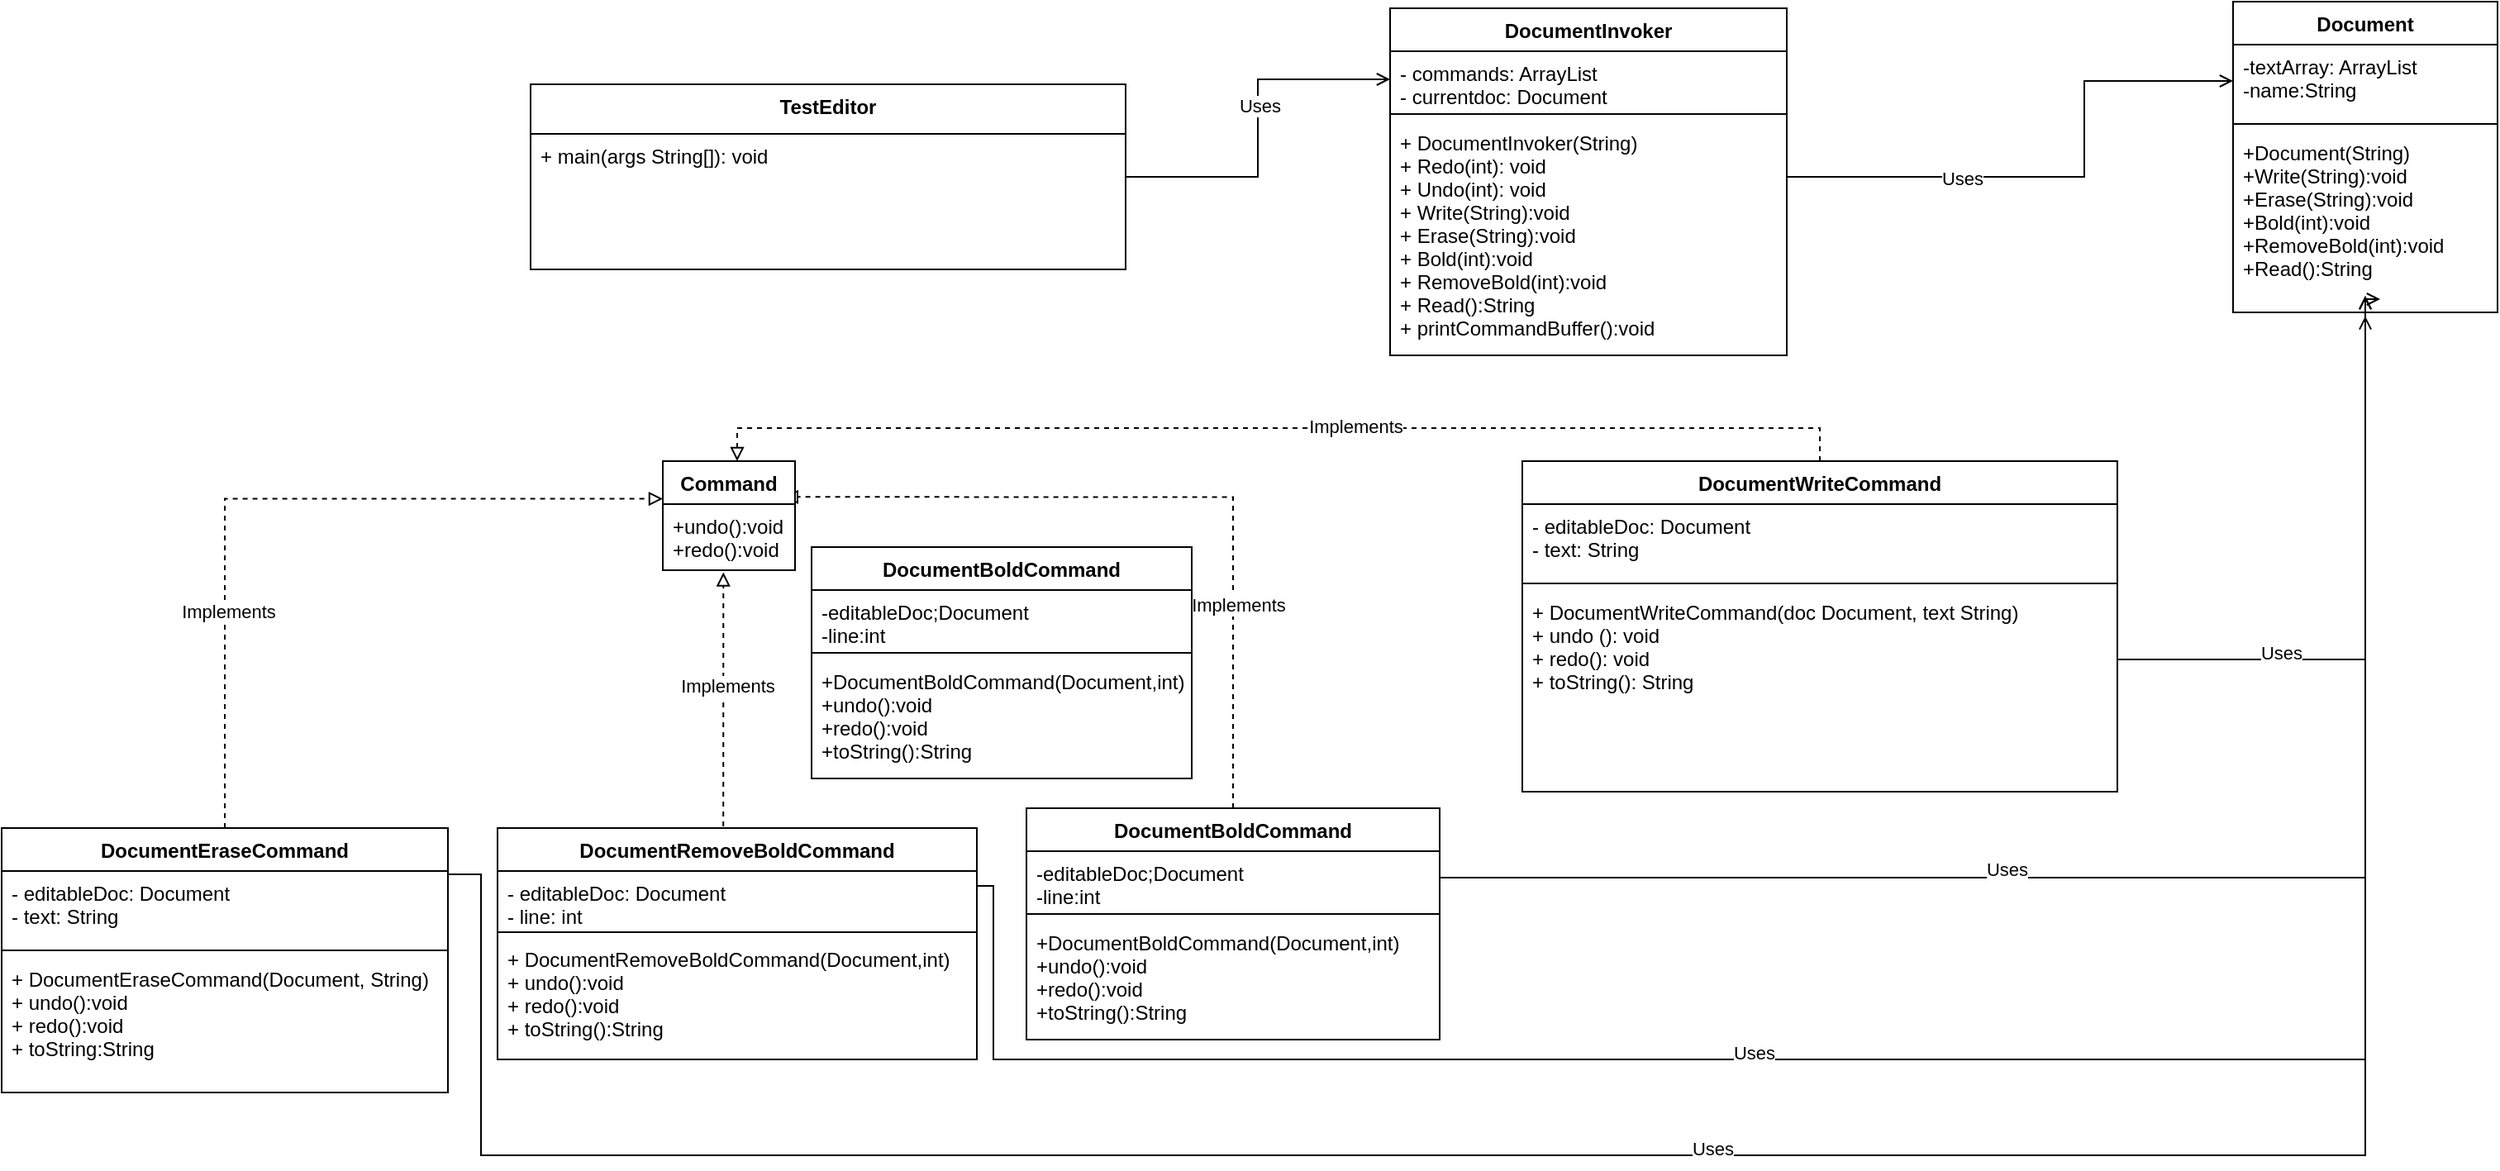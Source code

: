 <mxfile version="13.10.1" type="github">
  <diagram id="gipwhu5lE7akxA2x__t_" name="Page-1">
    <mxGraphModel dx="2066" dy="1161" grid="1" gridSize="10" guides="1" tooltips="1" connect="1" arrows="1" fold="1" page="1" pageScale="1" pageWidth="850" pageHeight="1100" math="0" shadow="0">
      <root>
        <mxCell id="0" />
        <mxCell id="1" parent="0" />
        <mxCell id="SA7CHUhkUmkVCsYWN8fS-1" value="DocumentWriteCommand" style="swimlane;fontStyle=1;align=center;verticalAlign=top;childLayout=stackLayout;horizontal=1;startSize=26;horizontalStack=0;resizeParent=1;resizeParentMax=0;resizeLast=0;collapsible=1;marginBottom=0;" parent="1" vertex="1">
          <mxGeometry x="1280" y="448" width="360" height="200" as="geometry" />
        </mxCell>
        <mxCell id="SA7CHUhkUmkVCsYWN8fS-2" value="- editableDoc: Document&#xa;- text: String" style="text;strokeColor=none;fillColor=none;align=left;verticalAlign=top;spacingLeft=4;spacingRight=4;overflow=hidden;rotatable=0;points=[[0,0.5],[1,0.5]];portConstraint=eastwest;" parent="SA7CHUhkUmkVCsYWN8fS-1" vertex="1">
          <mxGeometry y="26" width="360" height="44" as="geometry" />
        </mxCell>
        <mxCell id="SA7CHUhkUmkVCsYWN8fS-3" value="" style="line;strokeWidth=1;fillColor=none;align=left;verticalAlign=middle;spacingTop=-1;spacingLeft=3;spacingRight=3;rotatable=0;labelPosition=right;points=[];portConstraint=eastwest;" parent="SA7CHUhkUmkVCsYWN8fS-1" vertex="1">
          <mxGeometry y="70" width="360" height="8" as="geometry" />
        </mxCell>
        <mxCell id="SA7CHUhkUmkVCsYWN8fS-4" value="+ DocumentWriteCommand(doc Document, text String)&#xa;+ undo (): void&#xa;+ redo(): void&#xa;+ toString(): String" style="text;strokeColor=none;fillColor=none;align=left;verticalAlign=top;spacingLeft=4;spacingRight=4;overflow=hidden;rotatable=0;points=[[0,0.5],[1,0.5]];portConstraint=eastwest;" parent="SA7CHUhkUmkVCsYWN8fS-1" vertex="1">
          <mxGeometry y="78" width="360" height="122" as="geometry" />
        </mxCell>
        <mxCell id="SA7CHUhkUmkVCsYWN8fS-5" style="edgeStyle=orthogonalEdgeStyle;rounded=0;orthogonalLoop=1;jettySize=auto;html=1;entryX=0;entryY=0.5;entryDx=0;entryDy=0;endArrow=open;endFill=0;" parent="1" source="SA7CHUhkUmkVCsYWN8fS-7" target="SA7CHUhkUmkVCsYWN8fS-36" edge="1">
          <mxGeometry relative="1" as="geometry" />
        </mxCell>
        <mxCell id="SA7CHUhkUmkVCsYWN8fS-6" value="Uses" style="edgeLabel;html=1;align=center;verticalAlign=middle;resizable=0;points=[];" parent="SA7CHUhkUmkVCsYWN8fS-5" vertex="1" connectable="0">
          <mxGeometry x="0.123" y="-1" relative="1" as="geometry">
            <mxPoint as="offset" />
          </mxGeometry>
        </mxCell>
        <mxCell id="SA7CHUhkUmkVCsYWN8fS-7" value="TestEditor" style="swimlane;fontStyle=1;align=center;verticalAlign=top;childLayout=stackLayout;horizontal=1;startSize=30;horizontalStack=0;resizeParent=1;resizeParentMax=0;resizeLast=0;collapsible=1;marginBottom=0;" parent="1" vertex="1">
          <mxGeometry x="680" y="220" width="360" height="112" as="geometry">
            <mxRectangle x="200" y="220" width="90" height="30" as="alternateBounds" />
          </mxGeometry>
        </mxCell>
        <mxCell id="SA7CHUhkUmkVCsYWN8fS-8" value="+ main(args String[]): void" style="text;strokeColor=none;fillColor=none;align=left;verticalAlign=top;spacingLeft=4;spacingRight=4;overflow=hidden;rotatable=0;points=[[0,0.5],[1,0.5]];portConstraint=eastwest;" parent="SA7CHUhkUmkVCsYWN8fS-7" vertex="1">
          <mxGeometry y="30" width="360" height="82" as="geometry" />
        </mxCell>
        <mxCell id="SA7CHUhkUmkVCsYWN8fS-13" value="Document" style="swimlane;fontStyle=1;align=center;verticalAlign=top;childLayout=stackLayout;horizontal=1;startSize=26;horizontalStack=0;resizeParent=1;resizeParentMax=0;resizeLast=0;collapsible=1;marginBottom=0;" parent="1" vertex="1">
          <mxGeometry x="1710" y="170" width="160" height="188" as="geometry" />
        </mxCell>
        <mxCell id="SA7CHUhkUmkVCsYWN8fS-14" value="-textArray: ArrayList&#xa;-name:String" style="text;strokeColor=none;fillColor=none;align=left;verticalAlign=top;spacingLeft=4;spacingRight=4;overflow=hidden;rotatable=0;points=[[0,0.5],[1,0.5]];portConstraint=eastwest;" parent="SA7CHUhkUmkVCsYWN8fS-13" vertex="1">
          <mxGeometry y="26" width="160" height="44" as="geometry" />
        </mxCell>
        <mxCell id="SA7CHUhkUmkVCsYWN8fS-15" value="" style="line;strokeWidth=1;fillColor=none;align=left;verticalAlign=middle;spacingTop=-1;spacingLeft=3;spacingRight=3;rotatable=0;labelPosition=right;points=[];portConstraint=eastwest;" parent="SA7CHUhkUmkVCsYWN8fS-13" vertex="1">
          <mxGeometry y="70" width="160" height="8" as="geometry" />
        </mxCell>
        <mxCell id="SA7CHUhkUmkVCsYWN8fS-16" value="+Document(String)&#xa;+Write(String):void&#xa;+Erase(String):void&#xa;+Bold(int):void&#xa;+RemoveBold(int):void&#xa;+Read():String" style="text;strokeColor=none;fillColor=none;align=left;verticalAlign=top;spacingLeft=4;spacingRight=4;overflow=hidden;rotatable=0;points=[[0,0.5],[1,0.5]];portConstraint=eastwest;" parent="SA7CHUhkUmkVCsYWN8fS-13" vertex="1">
          <mxGeometry y="78" width="160" height="110" as="geometry" />
        </mxCell>
        <mxCell id="SA7CHUhkUmkVCsYWN8fS-17" style="edgeStyle=orthogonalEdgeStyle;rounded=0;orthogonalLoop=1;jettySize=auto;html=1;entryX=0.917;entryY=-0.108;entryDx=0;entryDy=0;dashed=1;endArrow=block;endFill=0;entryPerimeter=0;" parent="1" source="SA7CHUhkUmkVCsYWN8fS-19" target="SA7CHUhkUmkVCsYWN8fS-52" edge="1">
          <mxGeometry relative="1" as="geometry">
            <mxPoint x="885" y="487" as="targetPoint" />
          </mxGeometry>
        </mxCell>
        <mxCell id="SA7CHUhkUmkVCsYWN8fS-18" value="Implements" style="edgeLabel;html=1;align=center;verticalAlign=middle;resizable=0;points=[];" parent="SA7CHUhkUmkVCsYWN8fS-17" vertex="1" connectable="0">
          <mxGeometry x="-0.462" y="-3" relative="1" as="geometry">
            <mxPoint as="offset" />
          </mxGeometry>
        </mxCell>
        <mxCell id="SA7CHUhkUmkVCsYWN8fS-19" value="DocumentBoldCommand" style="swimlane;fontStyle=1;align=center;verticalAlign=top;childLayout=stackLayout;horizontal=1;startSize=26;horizontalStack=0;resizeParent=1;resizeParentMax=0;resizeLast=0;collapsible=1;marginBottom=0;" parent="1" vertex="1">
          <mxGeometry x="980" y="658" width="250" height="140" as="geometry" />
        </mxCell>
        <mxCell id="SA7CHUhkUmkVCsYWN8fS-20" value="-editableDoc;Document&#xa;-line:int" style="text;strokeColor=none;fillColor=none;align=left;verticalAlign=top;spacingLeft=4;spacingRight=4;overflow=hidden;rotatable=0;points=[[0,0.5],[1,0.5]];portConstraint=eastwest;" parent="SA7CHUhkUmkVCsYWN8fS-19" vertex="1">
          <mxGeometry y="26" width="250" height="34" as="geometry" />
        </mxCell>
        <mxCell id="SA7CHUhkUmkVCsYWN8fS-21" value="" style="line;strokeWidth=1;fillColor=none;align=left;verticalAlign=middle;spacingTop=-1;spacingLeft=3;spacingRight=3;rotatable=0;labelPosition=right;points=[];portConstraint=eastwest;" parent="SA7CHUhkUmkVCsYWN8fS-19" vertex="1">
          <mxGeometry y="60" width="250" height="8" as="geometry" />
        </mxCell>
        <mxCell id="SA7CHUhkUmkVCsYWN8fS-22" value="+DocumentBoldCommand(Document,int)&#xa;+undo():void&#xa;+redo():void&#xa;+toString():String" style="text;strokeColor=none;fillColor=none;align=left;verticalAlign=top;spacingLeft=4;spacingRight=4;overflow=hidden;rotatable=0;points=[[0,0.5],[1,0.5]];portConstraint=eastwest;" parent="SA7CHUhkUmkVCsYWN8fS-19" vertex="1">
          <mxGeometry y="68" width="250" height="72" as="geometry" />
        </mxCell>
        <mxCell id="SA7CHUhkUmkVCsYWN8fS-23" style="edgeStyle=orthogonalEdgeStyle;rounded=0;orthogonalLoop=1;jettySize=auto;html=1;dashed=1;endArrow=block;endFill=0;entryX=0;entryY=-0.08;entryDx=0;entryDy=0;entryPerimeter=0;" parent="1" source="SA7CHUhkUmkVCsYWN8fS-25" target="SA7CHUhkUmkVCsYWN8fS-52" edge="1">
          <mxGeometry relative="1" as="geometry">
            <mxPoint x="630" y="440" as="targetPoint" />
          </mxGeometry>
        </mxCell>
        <mxCell id="SA7CHUhkUmkVCsYWN8fS-24" value="Implements" style="edgeLabel;html=1;align=center;verticalAlign=middle;resizable=0;points=[];" parent="SA7CHUhkUmkVCsYWN8fS-23" vertex="1" connectable="0">
          <mxGeometry x="-0.436" y="-2" relative="1" as="geometry">
            <mxPoint as="offset" />
          </mxGeometry>
        </mxCell>
        <mxCell id="SA7CHUhkUmkVCsYWN8fS-25" value="DocumentEraseCommand" style="swimlane;fontStyle=1;align=center;verticalAlign=top;childLayout=stackLayout;horizontal=1;startSize=26;horizontalStack=0;resizeParent=1;resizeParentMax=0;resizeLast=0;collapsible=1;marginBottom=0;" parent="1" vertex="1">
          <mxGeometry x="360" y="670" width="270" height="160" as="geometry" />
        </mxCell>
        <mxCell id="SA7CHUhkUmkVCsYWN8fS-26" value="- editableDoc: Document&#xa;- text: String" style="text;strokeColor=none;fillColor=none;align=left;verticalAlign=top;spacingLeft=4;spacingRight=4;overflow=hidden;rotatable=0;points=[[0,0.5],[1,0.5]];portConstraint=eastwest;" parent="SA7CHUhkUmkVCsYWN8fS-25" vertex="1">
          <mxGeometry y="26" width="270" height="44" as="geometry" />
        </mxCell>
        <mxCell id="SA7CHUhkUmkVCsYWN8fS-27" value="" style="line;strokeWidth=1;fillColor=none;align=left;verticalAlign=middle;spacingTop=-1;spacingLeft=3;spacingRight=3;rotatable=0;labelPosition=right;points=[];portConstraint=eastwest;" parent="SA7CHUhkUmkVCsYWN8fS-25" vertex="1">
          <mxGeometry y="70" width="270" height="8" as="geometry" />
        </mxCell>
        <mxCell id="SA7CHUhkUmkVCsYWN8fS-28" value="+ DocumentEraseCommand(Document, String)&#xa;+ undo():void&#xa;+ redo():void&#xa;+ toString:String" style="text;strokeColor=none;fillColor=none;align=left;verticalAlign=top;spacingLeft=4;spacingRight=4;overflow=hidden;rotatable=0;points=[[0,0.5],[1,0.5]];portConstraint=eastwest;" parent="SA7CHUhkUmkVCsYWN8fS-25" vertex="1">
          <mxGeometry y="78" width="270" height="82" as="geometry" />
        </mxCell>
        <mxCell id="SA7CHUhkUmkVCsYWN8fS-29" style="edgeStyle=orthogonalEdgeStyle;rounded=0;orthogonalLoop=1;jettySize=auto;html=1;exitX=0.488;exitY=0.001;exitDx=0;exitDy=0;entryX=0.458;entryY=1.031;entryDx=0;entryDy=0;entryPerimeter=0;exitPerimeter=0;dashed=1;endArrow=block;endFill=0;" parent="1" source="SA7CHUhkUmkVCsYWN8fS-31" target="SA7CHUhkUmkVCsYWN8fS-52" edge="1">
          <mxGeometry relative="1" as="geometry">
            <Array as="points">
              <mxPoint x="797" y="670" />
            </Array>
            <mxPoint x="801" y="534.988" as="targetPoint" />
          </mxGeometry>
        </mxCell>
        <mxCell id="SA7CHUhkUmkVCsYWN8fS-30" value="Implements" style="edgeLabel;html=1;align=center;verticalAlign=middle;resizable=0;points=[];" parent="SA7CHUhkUmkVCsYWN8fS-29" vertex="1" connectable="0">
          <mxGeometry x="0.136" y="-2" relative="1" as="geometry">
            <mxPoint as="offset" />
          </mxGeometry>
        </mxCell>
        <mxCell id="SA7CHUhkUmkVCsYWN8fS-31" value="DocumentRemoveBoldCommand" style="swimlane;fontStyle=1;align=center;verticalAlign=top;childLayout=stackLayout;horizontal=1;startSize=26;horizontalStack=0;resizeParent=1;resizeParentMax=0;resizeLast=0;collapsible=1;marginBottom=0;" parent="1" vertex="1">
          <mxGeometry x="660" y="670" width="290" height="140" as="geometry" />
        </mxCell>
        <mxCell id="SA7CHUhkUmkVCsYWN8fS-32" value="- editableDoc: Document&#xa;- line: int&#xa;&#xa;" style="text;strokeColor=none;fillColor=none;align=left;verticalAlign=top;spacingLeft=4;spacingRight=4;overflow=hidden;rotatable=0;points=[[0,0.5],[1,0.5]];portConstraint=eastwest;" parent="SA7CHUhkUmkVCsYWN8fS-31" vertex="1">
          <mxGeometry y="26" width="290" height="34" as="geometry" />
        </mxCell>
        <mxCell id="SA7CHUhkUmkVCsYWN8fS-33" value="" style="line;strokeWidth=1;fillColor=none;align=left;verticalAlign=middle;spacingTop=-1;spacingLeft=3;spacingRight=3;rotatable=0;labelPosition=right;points=[];portConstraint=eastwest;" parent="SA7CHUhkUmkVCsYWN8fS-31" vertex="1">
          <mxGeometry y="60" width="290" height="6" as="geometry" />
        </mxCell>
        <mxCell id="SA7CHUhkUmkVCsYWN8fS-34" value="+ DocumentRemoveBoldCommand(Document,int)&#xa;+ undo():void&#xa;+ redo():void&#xa;+ toString():String" style="text;strokeColor=none;fillColor=none;align=left;verticalAlign=top;spacingLeft=4;spacingRight=4;overflow=hidden;rotatable=0;points=[[0,0.5],[1,0.5]];portConstraint=eastwest;" parent="SA7CHUhkUmkVCsYWN8fS-31" vertex="1">
          <mxGeometry y="66" width="290" height="74" as="geometry" />
        </mxCell>
        <mxCell id="SA7CHUhkUmkVCsYWN8fS-35" value="DocumentInvoker" style="swimlane;fontStyle=1;align=center;verticalAlign=top;childLayout=stackLayout;horizontal=1;startSize=26;horizontalStack=0;resizeParent=1;resizeParentMax=0;resizeLast=0;collapsible=1;marginBottom=0;" parent="1" vertex="1">
          <mxGeometry x="1200" y="174" width="240" height="210" as="geometry" />
        </mxCell>
        <mxCell id="SA7CHUhkUmkVCsYWN8fS-36" value="- commands: ArrayList&#xa;- currentdoc: Document" style="text;strokeColor=none;fillColor=none;align=left;verticalAlign=top;spacingLeft=4;spacingRight=4;overflow=hidden;rotatable=0;points=[[0,0.5],[1,0.5]];portConstraint=eastwest;" parent="SA7CHUhkUmkVCsYWN8fS-35" vertex="1">
          <mxGeometry y="26" width="240" height="34" as="geometry" />
        </mxCell>
        <mxCell id="SA7CHUhkUmkVCsYWN8fS-37" value="" style="line;strokeWidth=1;fillColor=none;align=left;verticalAlign=middle;spacingTop=-1;spacingLeft=3;spacingRight=3;rotatable=0;labelPosition=right;points=[];portConstraint=eastwest;" parent="SA7CHUhkUmkVCsYWN8fS-35" vertex="1">
          <mxGeometry y="60" width="240" height="8" as="geometry" />
        </mxCell>
        <mxCell id="SA7CHUhkUmkVCsYWN8fS-38" value="+ DocumentInvoker(String)&#xa;+ Redo(int): void&#xa;+ Undo(int): void&#xa;+ Write(String):void&#xa;+ Erase(String):void&#xa;+ Bold(int):void&#xa;+ RemoveBold(int):void&#xa;+ Read():String&#xa;+ printCommandBuffer():void" style="text;strokeColor=none;fillColor=none;align=left;verticalAlign=top;spacingLeft=4;spacingRight=4;overflow=hidden;rotatable=0;points=[[0,0.5],[1,0.5]];portConstraint=eastwest;" parent="SA7CHUhkUmkVCsYWN8fS-35" vertex="1">
          <mxGeometry y="68" width="240" height="142" as="geometry" />
        </mxCell>
        <mxCell id="SA7CHUhkUmkVCsYWN8fS-39" style="edgeStyle=orthogonalEdgeStyle;rounded=0;orthogonalLoop=1;jettySize=auto;html=1;exitX=0;exitY=0;exitDx=0;exitDy=0;entryX=0.5;entryY=0;entryDx=0;entryDy=0;dashed=1;endArrow=block;endFill=0;" parent="1" source="SA7CHUhkUmkVCsYWN8fS-1" edge="1">
          <mxGeometry relative="1" as="geometry">
            <Array as="points">
              <mxPoint x="1460" y="448" />
              <mxPoint x="1460" y="428" />
              <mxPoint x="805" y="428" />
            </Array>
            <mxPoint x="805" y="448" as="targetPoint" />
          </mxGeometry>
        </mxCell>
        <mxCell id="SA7CHUhkUmkVCsYWN8fS-40" value="Implements" style="edgeLabel;html=1;align=center;verticalAlign=middle;resizable=0;points=[];" parent="SA7CHUhkUmkVCsYWN8fS-39" vertex="1" connectable="0">
          <mxGeometry x="0.101" y="-1" relative="1" as="geometry">
            <mxPoint as="offset" />
          </mxGeometry>
        </mxCell>
        <mxCell id="SA7CHUhkUmkVCsYWN8fS-41" style="edgeStyle=orthogonalEdgeStyle;rounded=0;orthogonalLoop=1;jettySize=auto;html=1;entryX=0;entryY=0.5;entryDx=0;entryDy=0;endArrow=open;endFill=0;" parent="1" source="SA7CHUhkUmkVCsYWN8fS-36" target="SA7CHUhkUmkVCsYWN8fS-14" edge="1">
          <mxGeometry relative="1" as="geometry">
            <Array as="points">
              <mxPoint x="1440" y="276" />
              <mxPoint x="1620" y="276" />
              <mxPoint x="1620" y="218" />
            </Array>
          </mxGeometry>
        </mxCell>
        <mxCell id="SA7CHUhkUmkVCsYWN8fS-42" value="Uses" style="edgeLabel;html=1;align=center;verticalAlign=middle;resizable=0;points=[];" parent="SA7CHUhkUmkVCsYWN8fS-41" vertex="1" connectable="0">
          <mxGeometry x="-0.202" y="-1" relative="1" as="geometry">
            <mxPoint as="offset" />
          </mxGeometry>
        </mxCell>
        <mxCell id="SA7CHUhkUmkVCsYWN8fS-43" style="edgeStyle=orthogonalEdgeStyle;rounded=0;orthogonalLoop=1;jettySize=auto;html=1;entryX=0.5;entryY=1.02;entryDx=0;entryDy=0;entryPerimeter=0;endArrow=open;endFill=0;" parent="1" source="SA7CHUhkUmkVCsYWN8fS-4" target="SA7CHUhkUmkVCsYWN8fS-16" edge="1">
          <mxGeometry relative="1" as="geometry">
            <Array as="points">
              <mxPoint x="1790" y="568" />
            </Array>
          </mxGeometry>
        </mxCell>
        <mxCell id="SA7CHUhkUmkVCsYWN8fS-44" value="Uses" style="edgeLabel;html=1;align=center;verticalAlign=middle;resizable=0;points=[];" parent="SA7CHUhkUmkVCsYWN8fS-43" vertex="1" connectable="0">
          <mxGeometry x="-0.449" y="4" relative="1" as="geometry">
            <mxPoint as="offset" />
          </mxGeometry>
        </mxCell>
        <mxCell id="SA7CHUhkUmkVCsYWN8fS-45" style="edgeStyle=orthogonalEdgeStyle;rounded=0;orthogonalLoop=1;jettySize=auto;html=1;endArrow=open;endFill=0;" parent="1" edge="1">
          <mxGeometry relative="1" as="geometry">
            <mxPoint x="1799" y="350" as="targetPoint" />
            <mxPoint x="1230" y="700" as="sourcePoint" />
            <Array as="points">
              <mxPoint x="1790" y="700" />
              <mxPoint x="1790" y="350" />
            </Array>
          </mxGeometry>
        </mxCell>
        <mxCell id="SA7CHUhkUmkVCsYWN8fS-46" value="Uses" style="edgeLabel;html=1;align=center;verticalAlign=middle;resizable=0;points=[];" parent="SA7CHUhkUmkVCsYWN8fS-45" vertex="1" connectable="0">
          <mxGeometry x="-0.255" y="5" relative="1" as="geometry">
            <mxPoint as="offset" />
          </mxGeometry>
        </mxCell>
        <mxCell id="SA7CHUhkUmkVCsYWN8fS-47" style="edgeStyle=orthogonalEdgeStyle;rounded=0;orthogonalLoop=1;jettySize=auto;html=1;exitX=1;exitY=0.5;exitDx=0;exitDy=0;endArrow=open;endFill=0;" parent="1" source="SA7CHUhkUmkVCsYWN8fS-32" edge="1">
          <mxGeometry relative="1" as="geometry">
            <mxPoint x="1790" y="348" as="targetPoint" />
            <Array as="points">
              <mxPoint x="960" y="705" />
              <mxPoint x="960" y="810" />
              <mxPoint x="1790" y="810" />
            </Array>
          </mxGeometry>
        </mxCell>
        <mxCell id="SA7CHUhkUmkVCsYWN8fS-48" value="Uses" style="edgeLabel;html=1;align=center;verticalAlign=middle;resizable=0;points=[];" parent="SA7CHUhkUmkVCsYWN8fS-47" vertex="1" connectable="0">
          <mxGeometry x="-0.176" y="4" relative="1" as="geometry">
            <mxPoint as="offset" />
          </mxGeometry>
        </mxCell>
        <mxCell id="SA7CHUhkUmkVCsYWN8fS-49" style="edgeStyle=orthogonalEdgeStyle;rounded=0;orthogonalLoop=1;jettySize=auto;html=1;endArrow=open;endFill=0;" parent="1" edge="1">
          <mxGeometry relative="1" as="geometry">
            <mxPoint x="1790" y="348" as="targetPoint" />
            <mxPoint x="630" y="698" as="sourcePoint" />
            <Array as="points">
              <mxPoint x="630" y="698" />
              <mxPoint x="650" y="698" />
              <mxPoint x="650" y="868" />
              <mxPoint x="1790" y="868" />
            </Array>
          </mxGeometry>
        </mxCell>
        <mxCell id="SA7CHUhkUmkVCsYWN8fS-50" value="Uses" style="edgeLabel;html=1;align=center;verticalAlign=middle;resizable=0;points=[];" parent="SA7CHUhkUmkVCsYWN8fS-49" vertex="1" connectable="0">
          <mxGeometry x="0.01" y="4" relative="1" as="geometry">
            <mxPoint as="offset" />
          </mxGeometry>
        </mxCell>
        <mxCell id="SA7CHUhkUmkVCsYWN8fS-51" value="Command" style="swimlane;fontStyle=1;align=center;verticalAlign=top;childLayout=stackLayout;horizontal=1;startSize=26;horizontalStack=0;resizeParent=1;resizeParentMax=0;resizeLast=0;collapsible=1;marginBottom=0;" parent="1" vertex="1">
          <mxGeometry x="760" y="448" width="80" height="66" as="geometry">
            <mxRectangle x="190" width="90" height="26" as="alternateBounds" />
          </mxGeometry>
        </mxCell>
        <mxCell id="SA7CHUhkUmkVCsYWN8fS-52" value="+undo():void&#xa;+redo():void" style="text;strokeColor=none;fillColor=none;align=left;verticalAlign=top;spacingLeft=4;spacingRight=4;overflow=hidden;rotatable=0;points=[[0,0.5],[1,0.5]];portConstraint=eastwest;" parent="SA7CHUhkUmkVCsYWN8fS-51" vertex="1">
          <mxGeometry y="26" width="80" height="40" as="geometry" />
        </mxCell>
        <mxCell id="SA7CHUhkUmkVCsYWN8fS-59" value="DocumentBoldCommand" style="swimlane;fontStyle=1;align=center;verticalAlign=top;childLayout=stackLayout;horizontal=1;startSize=26;horizontalStack=0;resizeParent=1;resizeParentMax=0;resizeLast=0;collapsible=1;marginBottom=0;" parent="1" vertex="1">
          <mxGeometry x="850" y="500" width="230" height="140" as="geometry" />
        </mxCell>
        <mxCell id="SA7CHUhkUmkVCsYWN8fS-60" value="-editableDoc;Document&#xa;-line:int" style="text;strokeColor=none;fillColor=none;align=left;verticalAlign=top;spacingLeft=4;spacingRight=4;overflow=hidden;rotatable=0;points=[[0,0.5],[1,0.5]];portConstraint=eastwest;" parent="SA7CHUhkUmkVCsYWN8fS-59" vertex="1">
          <mxGeometry y="26" width="230" height="34" as="geometry" />
        </mxCell>
        <mxCell id="SA7CHUhkUmkVCsYWN8fS-61" value="" style="line;strokeWidth=1;fillColor=none;align=left;verticalAlign=middle;spacingTop=-1;spacingLeft=3;spacingRight=3;rotatable=0;labelPosition=right;points=[];portConstraint=eastwest;" parent="SA7CHUhkUmkVCsYWN8fS-59" vertex="1">
          <mxGeometry y="60" width="230" height="8" as="geometry" />
        </mxCell>
        <mxCell id="SA7CHUhkUmkVCsYWN8fS-62" value="+DocumentBoldCommand(Document,int)&#xa;+undo():void&#xa;+redo():void&#xa;+toString():String" style="text;strokeColor=none;fillColor=none;align=left;verticalAlign=top;spacingLeft=4;spacingRight=4;overflow=hidden;rotatable=0;points=[[0,0.5],[1,0.5]];portConstraint=eastwest;" parent="SA7CHUhkUmkVCsYWN8fS-59" vertex="1">
          <mxGeometry y="68" width="230" height="72" as="geometry" />
        </mxCell>
      </root>
    </mxGraphModel>
  </diagram>
</mxfile>
